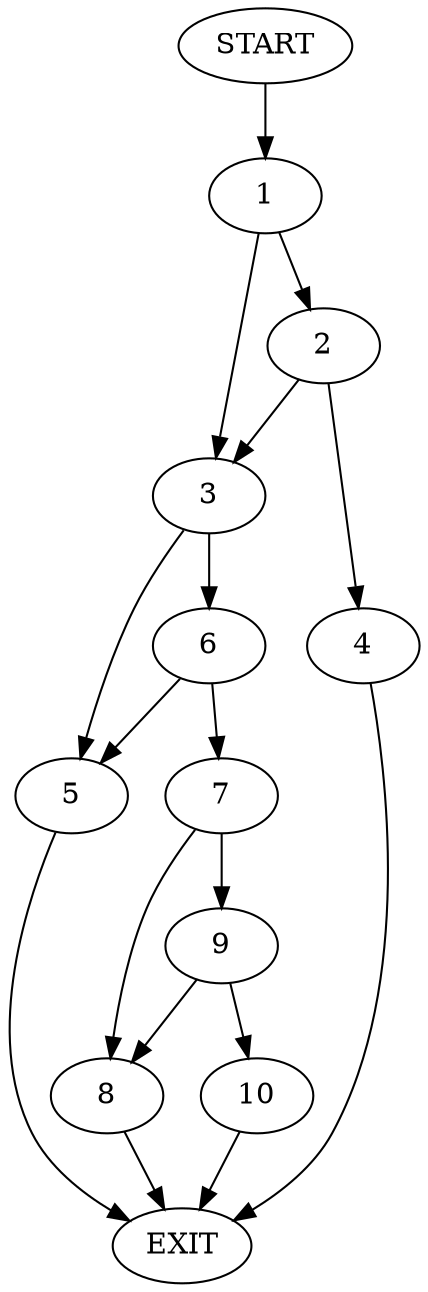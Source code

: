 digraph {
0 [label="START"]
11 [label="EXIT"]
0 -> 1
1 -> 2
1 -> 3
2 -> 4
2 -> 3
3 -> 5
3 -> 6
4 -> 11
6 -> 7
6 -> 5
5 -> 11
7 -> 8
7 -> 9
9 -> 10
9 -> 8
8 -> 11
10 -> 11
}
